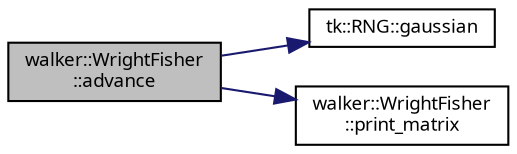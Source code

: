 digraph "walker::WrightFisher::advance"
{
 // INTERACTIVE_SVG=YES
  bgcolor="transparent";
  edge [fontname="sans-serif",fontsize="9",labelfontname="sans-serif",labelfontsize="9"];
  node [fontname="sans-serif",fontsize="9",shape=record];
  rankdir="LR";
  Node1 [label="walker::WrightFisher\l::advance",height=0.2,width=0.4,color="black", fillcolor="grey75", style="filled", fontcolor="black"];
  Node1 -> Node2 [color="midnightblue",fontsize="9",style="solid",fontname="sans-serif"];
  Node2 [label="tk::RNG::gaussian",height=0.2,width=0.4,color="black",URL="$classtk_1_1_r_n_g.html#a435ec8de21c012876c819abec65d6141",tooltip="Public interface to Gaussian RNG. "];
  Node1 -> Node3 [color="midnightblue",fontsize="9",style="solid",fontname="sans-serif"];
  Node3 [label="walker::WrightFisher\l::print_matrix",height=0.2,width=0.4,color="black",URL="$classwalker_1_1_wright_fisher.html#a6ce95e754008ded7db5b55b3989b808d"];
}
